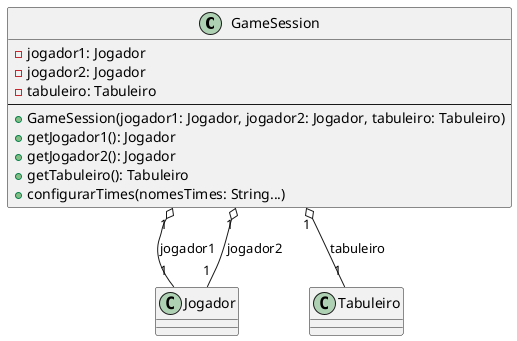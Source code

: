 @startuml
class GameSession {
    - jogador1: Jogador
    - jogador2: Jogador
    - tabuleiro: Tabuleiro
    --
    + GameSession(jogador1: Jogador, jogador2: Jogador, tabuleiro: Tabuleiro)
    + getJogador1(): Jogador
    + getJogador2(): Jogador
    + getTabuleiro(): Tabuleiro
    + configurarTimes(nomesTimes: String...)
}

class Jogador
class Tabuleiro

GameSession "1" o-- "1" Jogador : jogador1
GameSession "1" o-- "1" Jogador : jogador2
GameSession "1" o-- "1" Tabuleiro : tabuleiro

@enduml
